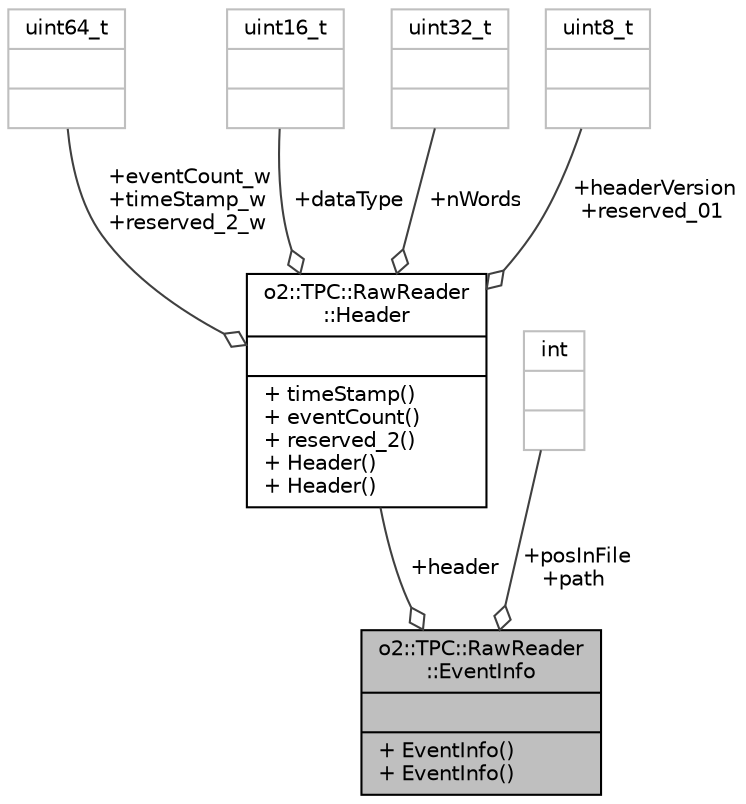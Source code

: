 digraph "o2::TPC::RawReader::EventInfo"
{
 // INTERACTIVE_SVG=YES
  bgcolor="transparent";
  edge [fontname="Helvetica",fontsize="10",labelfontname="Helvetica",labelfontsize="10"];
  node [fontname="Helvetica",fontsize="10",shape=record];
  Node1 [label="{o2::TPC::RawReader\l::EventInfo\n||+ EventInfo()\l+ EventInfo()\l}",height=0.2,width=0.4,color="black", fillcolor="grey75", style="filled" fontcolor="black"];
  Node2 -> Node1 [color="grey25",fontsize="10",style="solid",label=" +header" ,arrowhead="odiamond",fontname="Helvetica"];
  Node2 [label="{o2::TPC::RawReader\l::Header\n||+ timeStamp()\l+ eventCount()\l+ reserved_2()\l+ Header()\l+ Header()\l}",height=0.2,width=0.4,color="black",URL="$de/df2/structo2_1_1TPC_1_1RawReader_1_1Header.html",tooltip="Data header struct. "];
  Node3 -> Node2 [color="grey25",fontsize="10",style="solid",label=" +eventCount_w\n+timeStamp_w\n+reserved_2_w" ,arrowhead="odiamond",fontname="Helvetica"];
  Node3 [label="{uint64_t\n||}",height=0.2,width=0.4,color="grey75"];
  Node4 -> Node2 [color="grey25",fontsize="10",style="solid",label=" +dataType" ,arrowhead="odiamond",fontname="Helvetica"];
  Node4 [label="{uint16_t\n||}",height=0.2,width=0.4,color="grey75"];
  Node5 -> Node2 [color="grey25",fontsize="10",style="solid",label=" +nWords" ,arrowhead="odiamond",fontname="Helvetica"];
  Node5 [label="{uint32_t\n||}",height=0.2,width=0.4,color="grey75"];
  Node6 -> Node2 [color="grey25",fontsize="10",style="solid",label=" +headerVersion\n+reserved_01" ,arrowhead="odiamond",fontname="Helvetica"];
  Node6 [label="{uint8_t\n||}",height=0.2,width=0.4,color="grey75"];
  Node7 -> Node1 [color="grey25",fontsize="10",style="solid",label=" +posInFile\n+path" ,arrowhead="odiamond",fontname="Helvetica"];
  Node7 [label="{int\n||}",height=0.2,width=0.4,color="grey75"];
}
